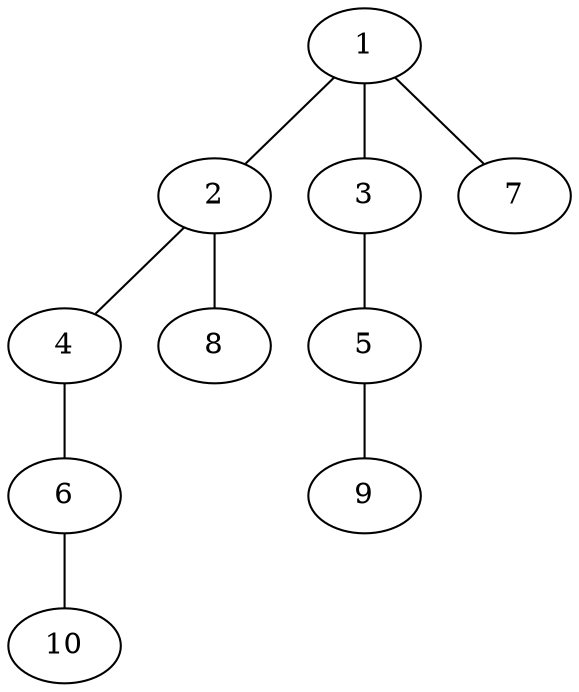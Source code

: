 graph molecule_3086 {
	1	 [chem=C];
	2	 [chem=C];
	1 -- 2	 [valence=1];
	3	 [chem=N];
	1 -- 3	 [valence=2];
	7	 [chem=H];
	1 -- 7	 [valence=1];
	4	 [chem=N];
	2 -- 4	 [valence=2];
	8	 [chem=H];
	2 -- 8	 [valence=1];
	5	 [chem=O];
	3 -- 5	 [valence=1];
	6	 [chem=O];
	4 -- 6	 [valence=1];
	9	 [chem=H];
	5 -- 9	 [valence=1];
	10	 [chem=H];
	6 -- 10	 [valence=1];
}
